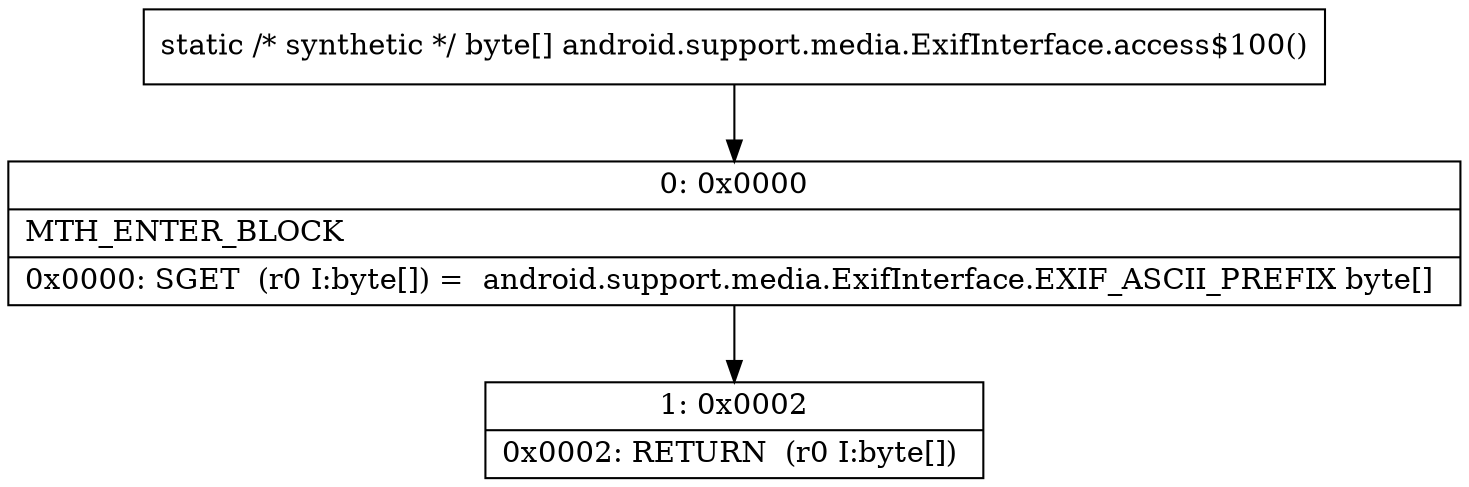 digraph "CFG forandroid.support.media.ExifInterface.access$100()[B" {
Node_0 [shape=record,label="{0\:\ 0x0000|MTH_ENTER_BLOCK\l|0x0000: SGET  (r0 I:byte[]) =  android.support.media.ExifInterface.EXIF_ASCII_PREFIX byte[] \l}"];
Node_1 [shape=record,label="{1\:\ 0x0002|0x0002: RETURN  (r0 I:byte[]) \l}"];
MethodNode[shape=record,label="{static \/* synthetic *\/ byte[] android.support.media.ExifInterface.access$100() }"];
MethodNode -> Node_0;
Node_0 -> Node_1;
}

